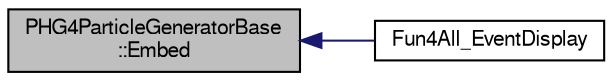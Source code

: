 digraph "PHG4ParticleGeneratorBase::Embed"
{
  bgcolor="transparent";
  edge [fontname="FreeSans",fontsize="10",labelfontname="FreeSans",labelfontsize="10"];
  node [fontname="FreeSans",fontsize="10",shape=record];
  rankdir="LR";
  Node1 [label="PHG4ParticleGeneratorBase\l::Embed",height=0.2,width=0.4,color="black", fillcolor="grey75", style="filled" fontcolor="black"];
  Node1 -> Node2 [dir="back",color="midnightblue",fontsize="10",style="solid",fontname="FreeSans"];
  Node2 [label="Fun4All_EventDisplay",height=0.2,width=0.4,color="black",URL="$df/d27/Fun4All__EventDisplay_8C.html#a1882962483c970b18963752d848a9f60"];
}

